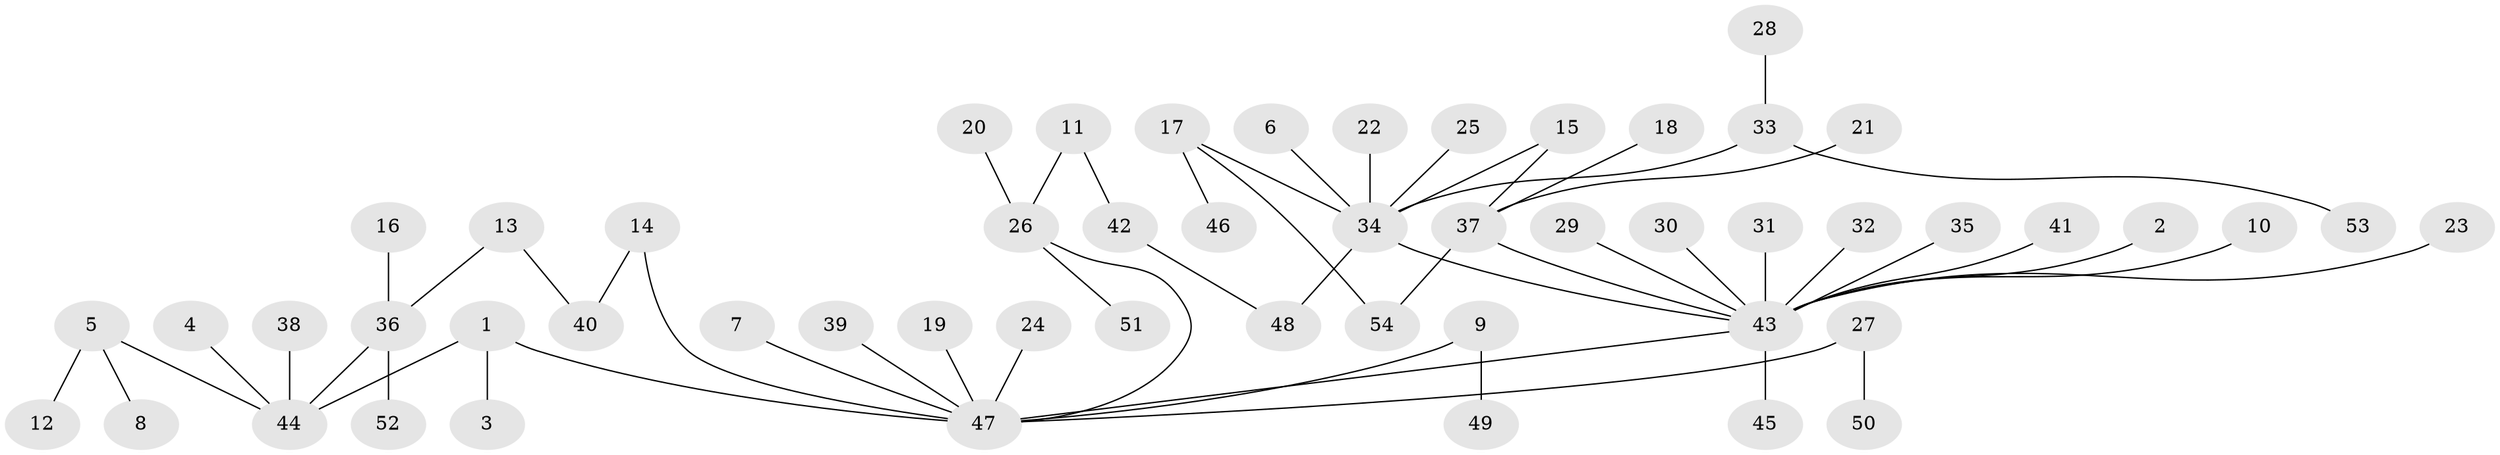 // original degree distribution, {6: 0.02631578947368421, 4: 0.039473684210526314, 11: 0.013157894736842105, 14: 0.013157894736842105, 2: 0.15789473684210525, 9: 0.013157894736842105, 1: 0.631578947368421, 3: 0.07894736842105263, 5: 0.02631578947368421}
// Generated by graph-tools (version 1.1) at 2025/36/03/04/25 23:36:52]
// undirected, 54 vertices, 57 edges
graph export_dot {
  node [color=gray90,style=filled];
  1;
  2;
  3;
  4;
  5;
  6;
  7;
  8;
  9;
  10;
  11;
  12;
  13;
  14;
  15;
  16;
  17;
  18;
  19;
  20;
  21;
  22;
  23;
  24;
  25;
  26;
  27;
  28;
  29;
  30;
  31;
  32;
  33;
  34;
  35;
  36;
  37;
  38;
  39;
  40;
  41;
  42;
  43;
  44;
  45;
  46;
  47;
  48;
  49;
  50;
  51;
  52;
  53;
  54;
  1 -- 3 [weight=1.0];
  1 -- 44 [weight=1.0];
  1 -- 47 [weight=1.0];
  2 -- 43 [weight=1.0];
  4 -- 44 [weight=1.0];
  5 -- 8 [weight=1.0];
  5 -- 12 [weight=1.0];
  5 -- 44 [weight=1.0];
  6 -- 34 [weight=1.0];
  7 -- 47 [weight=1.0];
  9 -- 47 [weight=1.0];
  9 -- 49 [weight=1.0];
  10 -- 43 [weight=1.0];
  11 -- 26 [weight=1.0];
  11 -- 42 [weight=1.0];
  13 -- 36 [weight=1.0];
  13 -- 40 [weight=1.0];
  14 -- 40 [weight=1.0];
  14 -- 47 [weight=1.0];
  15 -- 34 [weight=1.0];
  15 -- 37 [weight=1.0];
  16 -- 36 [weight=1.0];
  17 -- 34 [weight=1.0];
  17 -- 46 [weight=1.0];
  17 -- 54 [weight=1.0];
  18 -- 37 [weight=1.0];
  19 -- 47 [weight=1.0];
  20 -- 26 [weight=1.0];
  21 -- 37 [weight=1.0];
  22 -- 34 [weight=1.0];
  23 -- 43 [weight=1.0];
  24 -- 47 [weight=1.0];
  25 -- 34 [weight=1.0];
  26 -- 47 [weight=1.0];
  26 -- 51 [weight=1.0];
  27 -- 47 [weight=1.0];
  27 -- 50 [weight=1.0];
  28 -- 33 [weight=1.0];
  29 -- 43 [weight=1.0];
  30 -- 43 [weight=1.0];
  31 -- 43 [weight=1.0];
  32 -- 43 [weight=1.0];
  33 -- 34 [weight=1.0];
  33 -- 53 [weight=1.0];
  34 -- 43 [weight=1.0];
  34 -- 48 [weight=1.0];
  35 -- 43 [weight=1.0];
  36 -- 44 [weight=1.0];
  36 -- 52 [weight=1.0];
  37 -- 43 [weight=1.0];
  37 -- 54 [weight=1.0];
  38 -- 44 [weight=1.0];
  39 -- 47 [weight=1.0];
  41 -- 43 [weight=1.0];
  42 -- 48 [weight=1.0];
  43 -- 45 [weight=1.0];
  43 -- 47 [weight=1.0];
}
